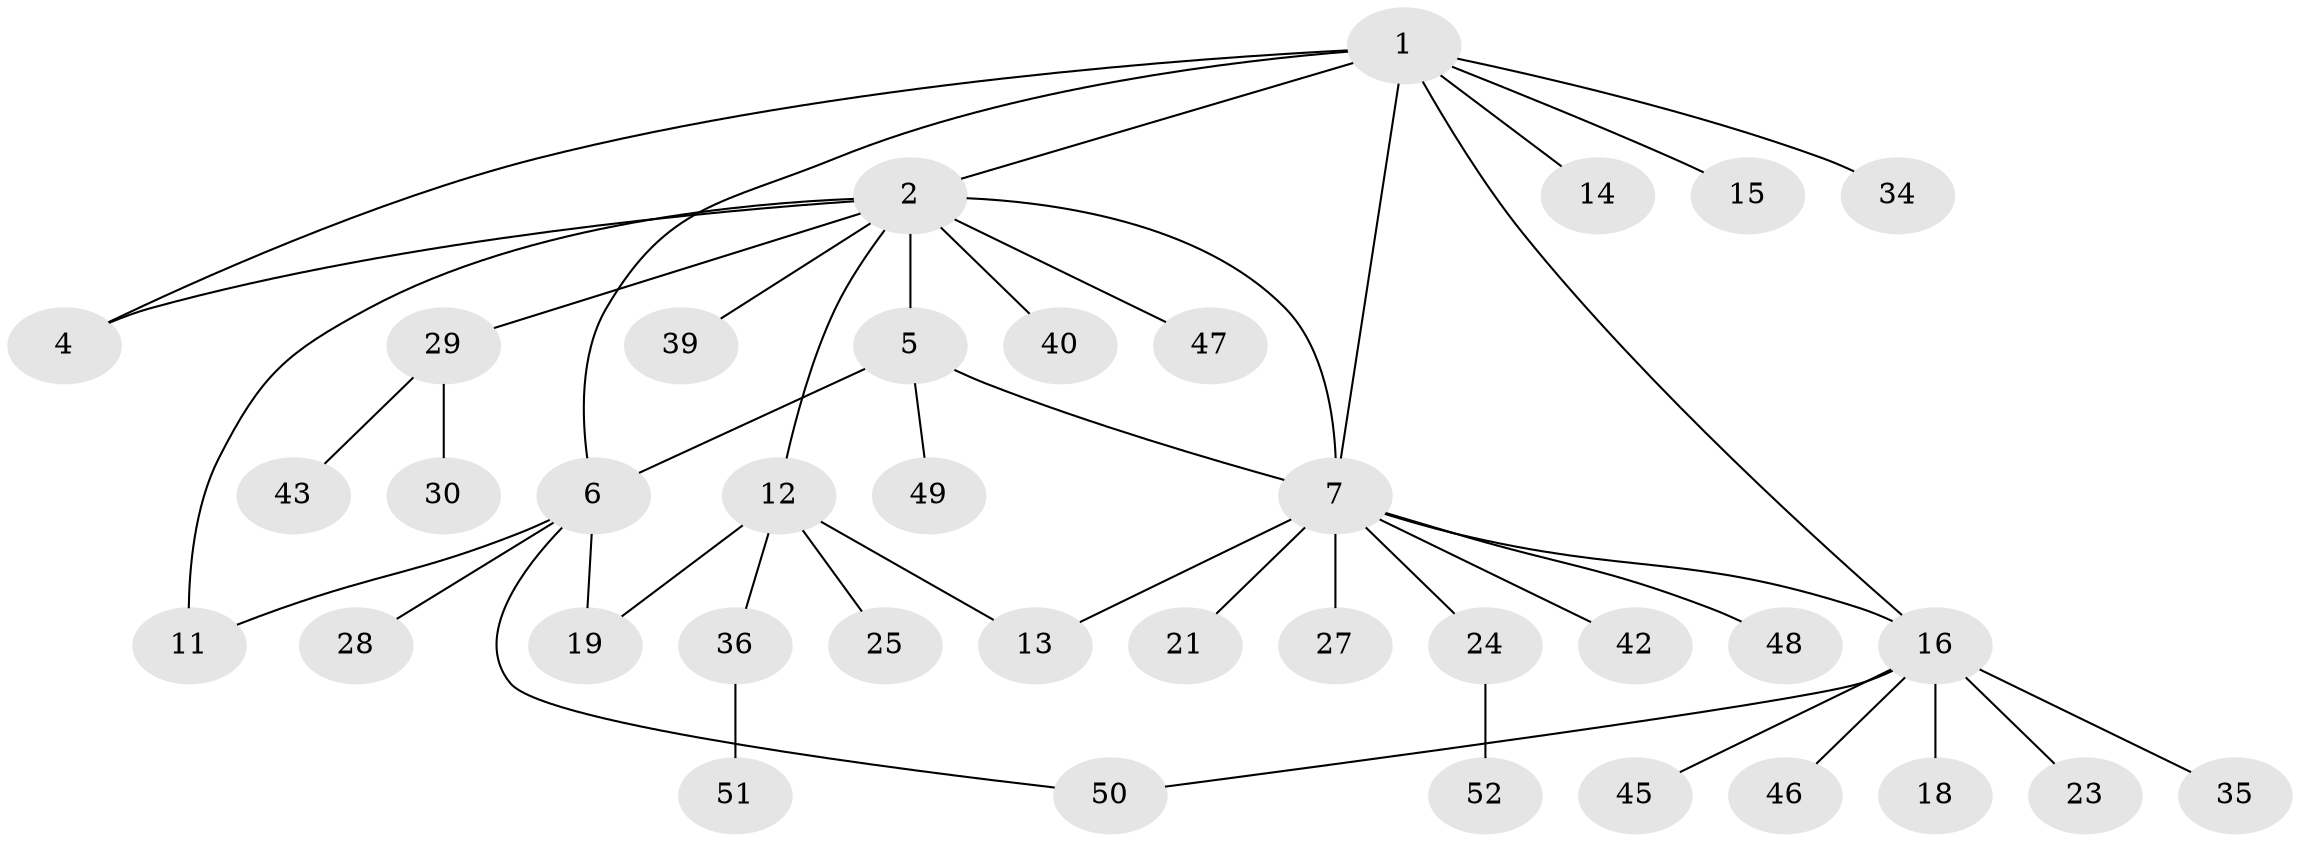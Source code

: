 // Generated by graph-tools (version 1.1) at 2025/52/02/27/25 19:52:15]
// undirected, 37 vertices, 45 edges
graph export_dot {
graph [start="1"]
  node [color=gray90,style=filled];
  1 [super="+10"];
  2 [super="+3"];
  4 [super="+9"];
  5 [super="+32"];
  6 [super="+20"];
  7 [super="+8"];
  11 [super="+31"];
  12 [super="+26"];
  13 [super="+44"];
  14;
  15;
  16 [super="+17"];
  18;
  19 [super="+22"];
  21;
  23;
  24 [super="+33"];
  25;
  27 [super="+38"];
  28;
  29 [super="+41"];
  30;
  34;
  35;
  36 [super="+37"];
  39;
  40;
  42;
  43;
  45;
  46;
  47;
  48;
  49;
  50;
  51;
  52;
  1 -- 2;
  1 -- 6 [weight=2];
  1 -- 15;
  1 -- 34;
  1 -- 16;
  1 -- 7;
  1 -- 14;
  1 -- 4;
  2 -- 12;
  2 -- 39;
  2 -- 4;
  2 -- 5;
  2 -- 40;
  2 -- 29;
  2 -- 47;
  2 -- 7 [weight=2];
  2 -- 11;
  5 -- 6;
  5 -- 49;
  5 -- 7;
  6 -- 11;
  6 -- 50;
  6 -- 28;
  6 -- 19;
  7 -- 27;
  7 -- 42;
  7 -- 13;
  7 -- 16;
  7 -- 48;
  7 -- 21;
  7 -- 24;
  12 -- 13;
  12 -- 19;
  12 -- 25;
  12 -- 36;
  16 -- 23;
  16 -- 46;
  16 -- 18;
  16 -- 35;
  16 -- 50;
  16 -- 45;
  24 -- 52;
  29 -- 30;
  29 -- 43;
  36 -- 51;
}
